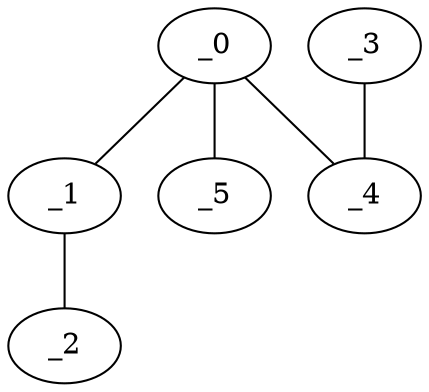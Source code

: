 graph MP1_0133 {
	_0	 [x="1.5",
		y="1.74"];
	_1	 [x="2.58724",
		y="2.91783"];
	_0 -- _1;
	_4	 [x="0.57934",
		y="3.03001"];
	_0 -- _4;
	_5	 [x="0.846175",
		y="1.45178"];
	_0 -- _5;
	_2	 [x="2.46378",
		y="0.559525"];
	_1 -- _2;
	_3	 [x="0.624373",
		y="0.472122"];
	_3 -- _4;
}
